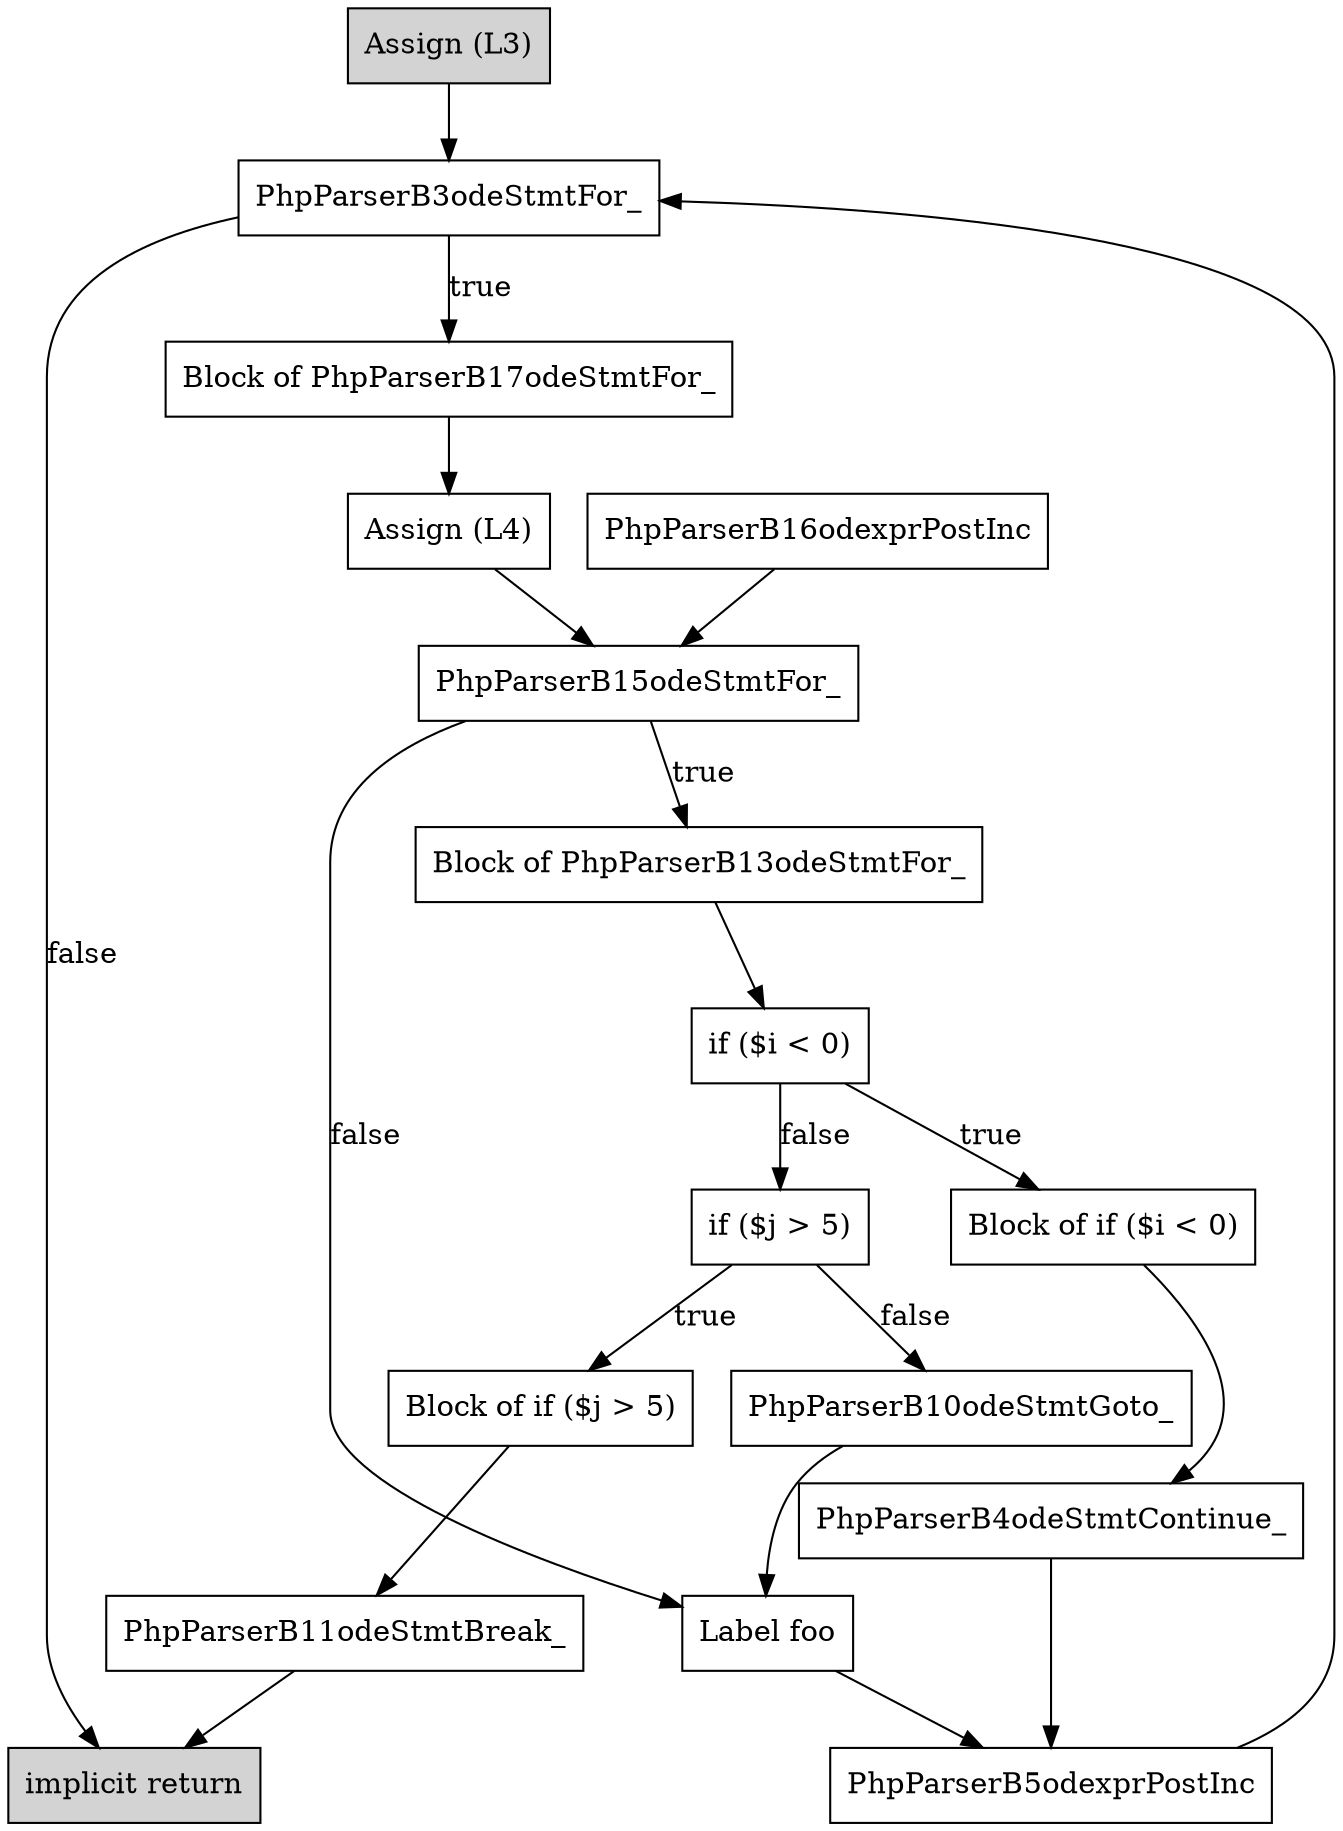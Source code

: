 digraph G {
    B1 [shape=box,label="implicit return",style=filled]
    B2 [shape=box,label="Assign (L3)",style=filled]
    B2 -> B3
    B4 [shape=box,label="PhpParser\Node\Stmt\Continue_"]
    B4 -> B5
    B5 [shape=box,label="PhpParser\Node\Expr\PostInc"]
    B5 -> B3
    B6 [shape=box,label="Block of if ($i < 0)"]
    B6 -> B4
    B7 [shape=box,label="if ($i < 0)"]
    B7 -> B6 [label="true"]
    B7 -> B8 [label="false"]
    B8 [shape=box,label="if ($j > 5)"]
    B8 -> B9 [label="true"]
    B8 -> B10 [label="false"]
    B11 [shape=box,label="PhpParser\Node\Stmt\Break_"]
    B11 -> B1
    B9 [shape=box,label="Block of if ($j > 5)"]
    B9 -> B11
    B10 [shape=box,label="PhpParser\Node\Stmt\Goto_"]
    B10 -> B12
    B12 [shape=box,label="Label foo"]
    B12 -> B5
    B13 [shape=box,label="Block of PhpParser\Node\Stmt\For_"]
    B13 -> B7
    B14 [shape=box,label="Assign (L4)"]
    B14 -> B15
    B15 [shape=box,label="PhpParser\Node\Stmt\For_"]
    B15 -> B13 [label="true"]
    B15 -> B12 [label="false"]
    B16 [shape=box,label="PhpParser\Node\Expr\PostInc"]
    B16 -> B15
    B17 [shape=box,label="Block of PhpParser\Node\Stmt\For_"]
    B17 -> B14
    B3 [shape=box,label="PhpParser\Node\Stmt\For_"]
    B3 -> B17 [label="true"]
    B3 -> B1 [label="false"]
}